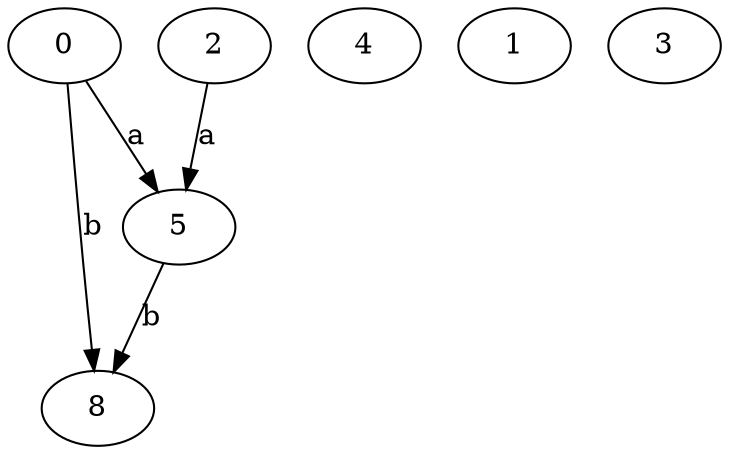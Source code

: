 strict digraph  {
0;
4;
5;
1;
2;
3;
8;
0 -> 5  [label=a];
0 -> 8  [label=b];
5 -> 8  [label=b];
2 -> 5  [label=a];
}

